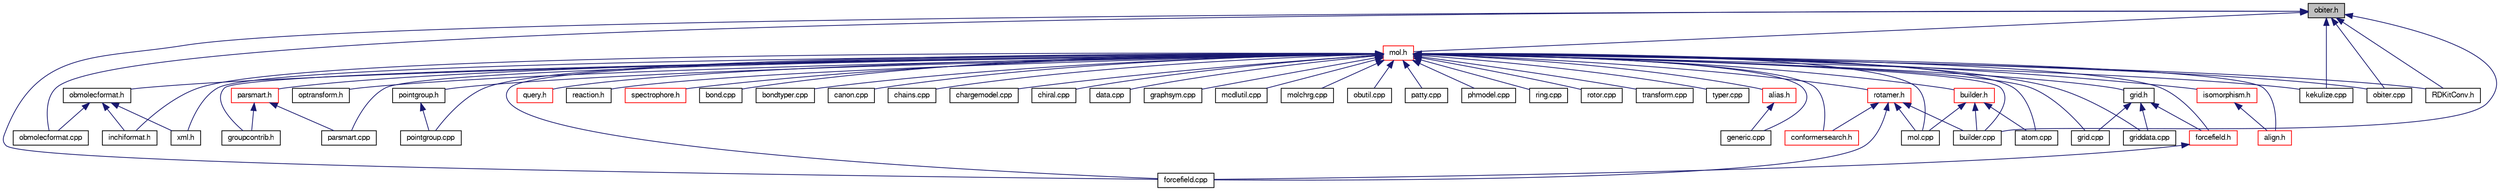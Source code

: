 digraph G
{
  edge [fontname="FreeSans",fontsize="10",labelfontname="FreeSans",labelfontsize="10"];
  node [fontname="FreeSans",fontsize="10",shape=record];
  Node1 [label="obiter.h",height=0.2,width=0.4,color="black", fillcolor="grey75", style="filled" fontcolor="black"];
  Node1 -> Node2 [dir=back,color="midnightblue",fontsize="10",style="solid",fontname="FreeSans"];
  Node2 [label="mol.h",height=0.2,width=0.4,color="red", fillcolor="white", style="filled",URL="$mol_8h.shtml",tooltip="Handle molecules. Declarations of OBMol, OBAtom, OBBond, OBResidue. (the main header..."];
  Node2 -> Node3 [dir=back,color="midnightblue",fontsize="10",style="solid",fontname="FreeSans"];
  Node3 [label="alias.h",height=0.2,width=0.4,color="red", fillcolor="white", style="filled",URL="$alias_8h.shtml",tooltip="OBGenericData class to for atom alias data (e.g., in 2D drawing programs for &quot;COOH&quot;)..."];
  Node3 -> Node4 [dir=back,color="midnightblue",fontsize="10",style="solid",fontname="FreeSans"];
  Node4 [label="generic.cpp",height=0.2,width=0.4,color="black", fillcolor="white", style="filled",URL="$generic_8cpp.shtml",tooltip="Handle OBGenericData classes. Custom data for atoms, bonds, etc."];
  Node2 -> Node5 [dir=back,color="midnightblue",fontsize="10",style="solid",fontname="FreeSans"];
  Node5 [label="builder.h",height=0.2,width=0.4,color="red", fillcolor="white", style="filled",URL="$builder_8h.shtml",tooltip="Class to build 3D structures."];
  Node5 -> Node6 [dir=back,color="midnightblue",fontsize="10",style="solid",fontname="FreeSans"];
  Node6 [label="atom.cpp",height=0.2,width=0.4,color="black", fillcolor="white", style="filled",URL="$atom_8cpp.shtml",tooltip="Handle OBAtom class."];
  Node5 -> Node7 [dir=back,color="midnightblue",fontsize="10",style="solid",fontname="FreeSans"];
  Node7 [label="builder.cpp",height=0.2,width=0.4,color="black", fillcolor="white", style="filled",URL="$builder_8cpp.shtml",tooltip="Handle OBBuilder class."];
  Node5 -> Node8 [dir=back,color="midnightblue",fontsize="10",style="solid",fontname="FreeSans"];
  Node8 [label="mol.cpp",height=0.2,width=0.4,color="black", fillcolor="white", style="filled",URL="$mol_8cpp.shtml",tooltip="Handle molecules. Implementation of OBMol."];
  Node2 -> Node9 [dir=back,color="midnightblue",fontsize="10",style="solid",fontname="FreeSans"];
  Node9 [label="conformersearch.h",height=0.2,width=0.4,color="red", fillcolor="white", style="filled",URL="$conformersearch_8h.shtml"];
  Node2 -> Node10 [dir=back,color="midnightblue",fontsize="10",style="solid",fontname="FreeSans"];
  Node10 [label="forcefield.h",height=0.2,width=0.4,color="red", fillcolor="white", style="filled",URL="$forcefield_8h.shtml",tooltip="Handle forcefields."];
  Node10 -> Node11 [dir=back,color="midnightblue",fontsize="10",style="solid",fontname="FreeSans"];
  Node11 [label="forcefield.cpp",height=0.2,width=0.4,color="black", fillcolor="white", style="filled",URL="$forcefield_8cpp.shtml",tooltip="Handle OBForceField class."];
  Node2 -> Node12 [dir=back,color="midnightblue",fontsize="10",style="solid",fontname="FreeSans"];
  Node12 [label="grid.h",height=0.2,width=0.4,color="black", fillcolor="white", style="filled",URL="$grid_8h.shtml",tooltip="Handle grids of values."];
  Node12 -> Node10 [dir=back,color="midnightblue",fontsize="10",style="solid",fontname="FreeSans"];
  Node12 -> Node13 [dir=back,color="midnightblue",fontsize="10",style="solid",fontname="FreeSans"];
  Node13 [label="grid.cpp",height=0.2,width=0.4,color="black", fillcolor="white", style="filled",URL="$grid_8cpp.shtml",tooltip="Handle grids of values."];
  Node12 -> Node14 [dir=back,color="midnightblue",fontsize="10",style="solid",fontname="FreeSans"];
  Node14 [label="griddata.cpp",height=0.2,width=0.4,color="black", fillcolor="white", style="filled",URL="$griddata_8cpp.shtml",tooltip="OBGenericData class to connect numeric grids (e.g., orbitals, electrostatic potential)..."];
  Node2 -> Node15 [dir=back,color="midnightblue",fontsize="10",style="solid",fontname="FreeSans"];
  Node15 [label="groupcontrib.h",height=0.2,width=0.4,color="black", fillcolor="white", style="filled",URL="$groupcontrib_8h.shtml",tooltip="Handle group contribution algorithms."];
  Node2 -> Node16 [dir=back,color="midnightblue",fontsize="10",style="solid",fontname="FreeSans"];
  Node16 [label="inchiformat.h",height=0.2,width=0.4,color="black", fillcolor="white", style="filled",URL="$inchiformat_8h.shtml"];
  Node2 -> Node17 [dir=back,color="midnightblue",fontsize="10",style="solid",fontname="FreeSans"];
  Node17 [label="isomorphism.h",height=0.2,width=0.4,color="red", fillcolor="white", style="filled",URL="$isomorphism_8h.shtml"];
  Node17 -> Node18 [dir=back,color="midnightblue",fontsize="10",style="solid",fontname="FreeSans"];
  Node18 [label="align.h",height=0.2,width=0.4,color="red", fillcolor="white", style="filled",URL="$align_8h.shtml"];
  Node2 -> Node19 [dir=back,color="midnightblue",fontsize="10",style="solid",fontname="FreeSans"];
  Node19 [label="obmolecformat.h",height=0.2,width=0.4,color="black", fillcolor="white", style="filled",URL="$obmolecformat_8h.shtml",tooltip="Subclass of OBFormat for conversion of OBMol."];
  Node19 -> Node16 [dir=back,color="midnightblue",fontsize="10",style="solid",fontname="FreeSans"];
  Node19 -> Node20 [dir=back,color="midnightblue",fontsize="10",style="solid",fontname="FreeSans"];
  Node20 [label="xml.h",height=0.2,width=0.4,color="black", fillcolor="white", style="filled",URL="$xml_8h.shtml",tooltip="Declaration of XMLConversion, declaration and definition of XMLBaseFormat and XMLMoleculeFormat..."];
  Node19 -> Node21 [dir=back,color="midnightblue",fontsize="10",style="solid",fontname="FreeSans"];
  Node21 [label="obmolecformat.cpp",height=0.2,width=0.4,color="black", fillcolor="white", style="filled",URL="$obmolecformat_8cpp.shtml",tooltip="Subclass of OBFormat for conversion of OBMol."];
  Node2 -> Node22 [dir=back,color="midnightblue",fontsize="10",style="solid",fontname="FreeSans"];
  Node22 [label="optransform.h",height=0.2,width=0.4,color="black", fillcolor="white", style="filled",URL="$optransform_8h.shtml",tooltip="Operations to change molecules using a datafile of chemical transformations OBChemTsfm..."];
  Node2 -> Node23 [dir=back,color="midnightblue",fontsize="10",style="solid",fontname="FreeSans"];
  Node23 [label="parsmart.h",height=0.2,width=0.4,color="red", fillcolor="white", style="filled",URL="$parsmart_8h.shtml",tooltip="Daylight SMARTS parser."];
  Node23 -> Node15 [dir=back,color="midnightblue",fontsize="10",style="solid",fontname="FreeSans"];
  Node23 -> Node24 [dir=back,color="midnightblue",fontsize="10",style="solid",fontname="FreeSans"];
  Node24 [label="parsmart.cpp",height=0.2,width=0.4,color="black", fillcolor="white", style="filled",URL="$parsmart_8cpp.shtml",tooltip="Implementation of Daylight SMARTS parser."];
  Node2 -> Node25 [dir=back,color="midnightblue",fontsize="10",style="solid",fontname="FreeSans"];
  Node25 [label="pointgroup.h",height=0.2,width=0.4,color="black", fillcolor="white", style="filled",URL="$pointgroup_8h.shtml",tooltip="Brute-force point group detection."];
  Node25 -> Node26 [dir=back,color="midnightblue",fontsize="10",style="solid",fontname="FreeSans"];
  Node26 [label="pointgroup.cpp",height=0.2,width=0.4,color="black", fillcolor="white", style="filled",URL="$pointgroup_8cpp.shtml",tooltip="Brute-force point group detection."];
  Node2 -> Node27 [dir=back,color="midnightblue",fontsize="10",style="solid",fontname="FreeSans"];
  Node27 [label="query.h",height=0.2,width=0.4,color="red", fillcolor="white", style="filled",URL="$query_8h.shtml"];
  Node2 -> Node28 [dir=back,color="midnightblue",fontsize="10",style="solid",fontname="FreeSans"];
  Node28 [label="reaction.h",height=0.2,width=0.4,color="black", fillcolor="white", style="filled",URL="$reaction_8h.shtml",tooltip="Handle chemical reactions (i.e., lists of reagents and products)."];
  Node2 -> Node29 [dir=back,color="midnightblue",fontsize="10",style="solid",fontname="FreeSans"];
  Node29 [label="rotamer.h",height=0.2,width=0.4,color="red", fillcolor="white", style="filled",URL="$rotamer_8h.shtml",tooltip="Handle rotamer list data."];
  Node29 -> Node9 [dir=back,color="midnightblue",fontsize="10",style="solid",fontname="FreeSans"];
  Node29 -> Node7 [dir=back,color="midnightblue",fontsize="10",style="solid",fontname="FreeSans"];
  Node29 -> Node11 [dir=back,color="midnightblue",fontsize="10",style="solid",fontname="FreeSans"];
  Node29 -> Node8 [dir=back,color="midnightblue",fontsize="10",style="solid",fontname="FreeSans"];
  Node2 -> Node30 [dir=back,color="midnightblue",fontsize="10",style="solid",fontname="FreeSans"];
  Node30 [label="spectrophore.h",height=0.2,width=0.4,color="red", fillcolor="white", style="filled",URL="$spectrophore_8h.shtml",tooltip="Class to compute Spectrophores&tm;."];
  Node2 -> Node20 [dir=back,color="midnightblue",fontsize="10",style="solid",fontname="FreeSans"];
  Node2 -> Node18 [dir=back,color="midnightblue",fontsize="10",style="solid",fontname="FreeSans"];
  Node2 -> Node6 [dir=back,color="midnightblue",fontsize="10",style="solid",fontname="FreeSans"];
  Node2 -> Node31 [dir=back,color="midnightblue",fontsize="10",style="solid",fontname="FreeSans"];
  Node31 [label="bond.cpp",height=0.2,width=0.4,color="black", fillcolor="white", style="filled",URL="$bond_8cpp.shtml",tooltip="Handle OBBond class."];
  Node2 -> Node32 [dir=back,color="midnightblue",fontsize="10",style="solid",fontname="FreeSans"];
  Node32 [label="bondtyper.cpp",height=0.2,width=0.4,color="black", fillcolor="white", style="filled",URL="$bondtyper_8cpp.shtml",tooltip="Bond typer to perceive connectivity and bond orders/types."];
  Node2 -> Node7 [dir=back,color="midnightblue",fontsize="10",style="solid",fontname="FreeSans"];
  Node2 -> Node33 [dir=back,color="midnightblue",fontsize="10",style="solid",fontname="FreeSans"];
  Node33 [label="canon.cpp",height=0.2,width=0.4,color="black", fillcolor="white", style="filled",URL="$canon_8cpp.shtml",tooltip="Canonical numbering of SMILES, molecules and fragments."];
  Node2 -> Node34 [dir=back,color="midnightblue",fontsize="10",style="solid",fontname="FreeSans"];
  Node34 [label="chains.cpp",height=0.2,width=0.4,color="black", fillcolor="white", style="filled",URL="$chains_8cpp.shtml",tooltip="Parse for macromolecule chains and residues."];
  Node2 -> Node35 [dir=back,color="midnightblue",fontsize="10",style="solid",fontname="FreeSans"];
  Node35 [label="chargemodel.cpp",height=0.2,width=0.4,color="black", fillcolor="white", style="filled",URL="$chargemodel_8cpp.shtml",tooltip="Base class for molecular partial charge models."];
  Node2 -> Node36 [dir=back,color="midnightblue",fontsize="10",style="solid",fontname="FreeSans"];
  Node36 [label="chiral.cpp",height=0.2,width=0.4,color="black", fillcolor="white", style="filled",URL="$chiral_8cpp.shtml",tooltip="Detect chiral atoms and molecules."];
  Node2 -> Node37 [dir=back,color="midnightblue",fontsize="10",style="solid",fontname="FreeSans"];
  Node37 [label="data.cpp",height=0.2,width=0.4,color="black", fillcolor="white", style="filled",URL="$data_8cpp.shtml",tooltip="Global data and resource file parsers."];
  Node2 -> Node11 [dir=back,color="midnightblue",fontsize="10",style="solid",fontname="FreeSans"];
  Node2 -> Node4 [dir=back,color="midnightblue",fontsize="10",style="solid",fontname="FreeSans"];
  Node2 -> Node38 [dir=back,color="midnightblue",fontsize="10",style="solid",fontname="FreeSans"];
  Node38 [label="graphsym.cpp",height=0.2,width=0.4,color="black", fillcolor="white", style="filled",URL="$graphsym_8cpp.shtml",tooltip="XXXX."];
  Node2 -> Node13 [dir=back,color="midnightblue",fontsize="10",style="solid",fontname="FreeSans"];
  Node2 -> Node14 [dir=back,color="midnightblue",fontsize="10",style="solid",fontname="FreeSans"];
  Node2 -> Node39 [dir=back,color="midnightblue",fontsize="10",style="solid",fontname="FreeSans"];
  Node39 [label="kekulize.cpp",height=0.2,width=0.4,color="black", fillcolor="white", style="filled",URL="$kekulize_8cpp.shtml",tooltip="Alternate algorithm to kekulize a molecule (OBMol::NewPerceiveKekuleBonds())."];
  Node2 -> Node40 [dir=back,color="midnightblue",fontsize="10",style="solid",fontname="FreeSans"];
  Node40 [label="mcdlutil.cpp",height=0.2,width=0.4,color="black", fillcolor="white", style="filled",URL="$mcdlutil_8cpp.shtml"];
  Node2 -> Node8 [dir=back,color="midnightblue",fontsize="10",style="solid",fontname="FreeSans"];
  Node2 -> Node41 [dir=back,color="midnightblue",fontsize="10",style="solid",fontname="FreeSans"];
  Node41 [label="molchrg.cpp",height=0.2,width=0.4,color="black", fillcolor="white", style="filled",URL="$molchrg_8cpp.shtml",tooltip="Assign Gasteiger partial charges."];
  Node2 -> Node42 [dir=back,color="midnightblue",fontsize="10",style="solid",fontname="FreeSans"];
  Node42 [label="obiter.cpp",height=0.2,width=0.4,color="black", fillcolor="white", style="filled",URL="$obiter_8cpp.shtml",tooltip="STL-style iterators for Open Babel."];
  Node2 -> Node43 [dir=back,color="midnightblue",fontsize="10",style="solid",fontname="FreeSans"];
  Node43 [label="obutil.cpp",height=0.2,width=0.4,color="black", fillcolor="white", style="filled",URL="$obutil_8cpp.shtml",tooltip="Various utility methods."];
  Node2 -> Node24 [dir=back,color="midnightblue",fontsize="10",style="solid",fontname="FreeSans"];
  Node2 -> Node44 [dir=back,color="midnightblue",fontsize="10",style="solid",fontname="FreeSans"];
  Node44 [label="patty.cpp",height=0.2,width=0.4,color="black", fillcolor="white", style="filled",URL="$patty_8cpp.shtml",tooltip="Programmable atom typer."];
  Node2 -> Node45 [dir=back,color="midnightblue",fontsize="10",style="solid",fontname="FreeSans"];
  Node45 [label="phmodel.cpp",height=0.2,width=0.4,color="black", fillcolor="white", style="filled",URL="$phmodel_8cpp.shtml",tooltip="Read pH rules and assign charges."];
  Node2 -> Node26 [dir=back,color="midnightblue",fontsize="10",style="solid",fontname="FreeSans"];
  Node2 -> Node46 [dir=back,color="midnightblue",fontsize="10",style="solid",fontname="FreeSans"];
  Node46 [label="ring.cpp",height=0.2,width=0.4,color="black", fillcolor="white", style="filled",URL="$ring_8cpp.shtml",tooltip="Deal with rings, find smallest set of smallest rings (SSSR)."];
  Node2 -> Node47 [dir=back,color="midnightblue",fontsize="10",style="solid",fontname="FreeSans"];
  Node47 [label="rotor.cpp",height=0.2,width=0.4,color="black", fillcolor="white", style="filled",URL="$rotor_8cpp.shtml",tooltip="Rotate dihedral angles according to rotor rules."];
  Node2 -> Node48 [dir=back,color="midnightblue",fontsize="10",style="solid",fontname="FreeSans"];
  Node48 [label="transform.cpp",height=0.2,width=0.4,color="black", fillcolor="white", style="filled",URL="$transform_8cpp.shtml",tooltip="Perform command-line requested transformations for OBMol and SMARTS filtering."];
  Node2 -> Node49 [dir=back,color="midnightblue",fontsize="10",style="solid",fontname="FreeSans"];
  Node49 [label="typer.cpp",height=0.2,width=0.4,color="black", fillcolor="white", style="filled",URL="$typer_8cpp.shtml",tooltip="Open Babel atom and aromaticity typer."];
  Node2 -> Node50 [dir=back,color="midnightblue",fontsize="10",style="solid",fontname="FreeSans"];
  Node50 [label="RDKitConv.h",height=0.2,width=0.4,color="black", fillcolor="white", style="filled",URL="$RDKitConv_8h.shtml",tooltip="Allow conversion from OBMol to RDKit RWMol."];
  Node1 -> Node7 [dir=back,color="midnightblue",fontsize="10",style="solid",fontname="FreeSans"];
  Node1 -> Node11 [dir=back,color="midnightblue",fontsize="10",style="solid",fontname="FreeSans"];
  Node1 -> Node39 [dir=back,color="midnightblue",fontsize="10",style="solid",fontname="FreeSans"];
  Node1 -> Node42 [dir=back,color="midnightblue",fontsize="10",style="solid",fontname="FreeSans"];
  Node1 -> Node21 [dir=back,color="midnightblue",fontsize="10",style="solid",fontname="FreeSans"];
  Node1 -> Node50 [dir=back,color="midnightblue",fontsize="10",style="solid",fontname="FreeSans"];
}
